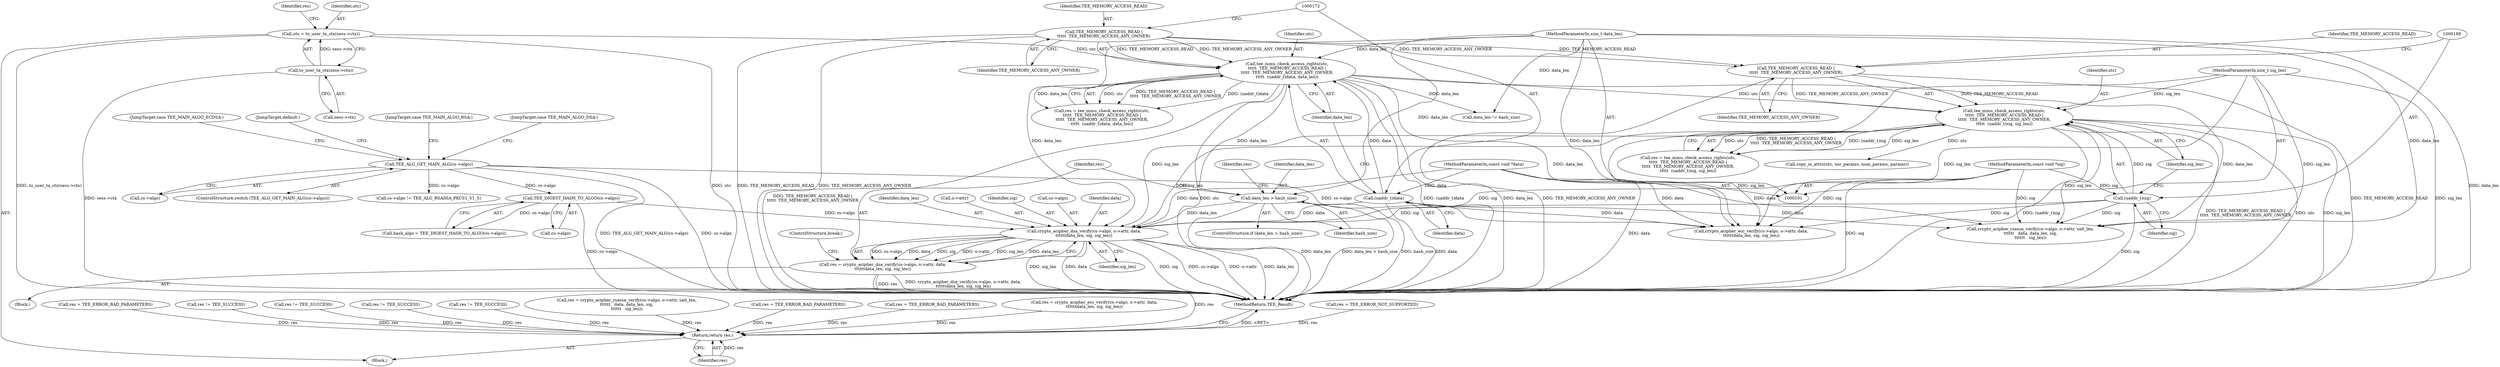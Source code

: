 digraph "0_optee_os_70697bf3c5dc3d201341b01a1a8e5bc6d2fb48f8_0@API" {
"1000351" [label="(Call,crypto_acipher_dsa_verify(cs->algo, o->attr, data,\n\t\t\t\t\t\tdata_len, sig, sig_len))"];
"1000325" [label="(Call,TEE_DIGEST_HASH_TO_ALGO(cs->algo))"];
"1000262" [label="(Call,TEE_ALG_GET_MAIN_ALG(cs->algo))"];
"1000171" [label="(Call,(uaddr_t)data)"];
"1000105" [label="(MethodParameterIn,const void *data)"];
"1000341" [label="(Call,data_len > hash_size)"];
"1000166" [label="(Call,tee_mmu_check_access_rights(utc,\n\t\t\t\t\t  TEE_MEMORY_ACCESS_READ |\n\t\t\t\t\t  TEE_MEMORY_ACCESS_ANY_OWNER,\n\t\t\t\t\t  (uaddr_t)data, data_len))"];
"1000136" [label="(Call,utc = to_user_ta_ctx(sess->ctx))"];
"1000138" [label="(Call,to_user_ta_ctx(sess->ctx))"];
"1000168" [label="(Call,TEE_MEMORY_ACCESS_READ |\n\t\t\t\t\t  TEE_MEMORY_ACCESS_ANY_OWNER)"];
"1000106" [label="(MethodParameterIn,size_t data_len)"];
"1000188" [label="(Call,(uaddr_t)sig)"];
"1000107" [label="(MethodParameterIn,const void *sig)"];
"1000183" [label="(Call,tee_mmu_check_access_rights(utc,\n\t\t\t\t\t  TEE_MEMORY_ACCESS_READ |\n\t\t\t\t\t  TEE_MEMORY_ACCESS_ANY_OWNER,\n\t\t\t\t\t  (uaddr_t)sig, sig_len))"];
"1000185" [label="(Call,TEE_MEMORY_ACCESS_READ |\n\t\t\t\t\t  TEE_MEMORY_ACCESS_ANY_OWNER)"];
"1000108" [label="(MethodParameterIn,size_t sig_len)"];
"1000349" [label="(Call,res = crypto_acipher_dsa_verify(cs->algo, o->attr, data,\n\t\t\t\t\t\tdata_len, sig, sig_len))"];
"1000385" [label="(Return,return res;)"];
"1000379" [label="(Call,res = TEE_ERROR_NOT_SUPPORTED)"];
"1000345" [label="(Call,res = TEE_ERROR_BAD_PARAMETERS)"];
"1000138" [label="(Call,to_user_ta_ctx(sess->ctx))"];
"1000346" [label="(Identifier,res)"];
"1000322" [label="(JumpTarget,case TEE_MAIN_ALGO_DSA:)"];
"1000349" [label="(Call,res = crypto_acipher_dsa_verify(cs->algo, o->attr, data,\n\t\t\t\t\t\tdata_len, sig, sig_len))"];
"1000342" [label="(Identifier,data_len)"];
"1000340" [label="(ControlStructure,if (data_len > hash_size))"];
"1000185" [label="(Call,TEE_MEMORY_ACCESS_READ |\n\t\t\t\t\t  TEE_MEMORY_ACCESS_ANY_OWNER)"];
"1000228" [label="(Call,res != TEE_SUCCESS)"];
"1000187" [label="(Identifier,TEE_MEMORY_ACCESS_ANY_OWNER)"];
"1000343" [label="(Identifier,hash_size)"];
"1000360" [label="(Identifier,sig)"];
"1000107" [label="(MethodParameterIn,const void *sig)"];
"1000288" [label="(Call,res != TEE_SUCCESS)"];
"1000183" [label="(Call,tee_mmu_check_access_rights(utc,\n\t\t\t\t\t  TEE_MEMORY_ACCESS_READ |\n\t\t\t\t\t  TEE_MEMORY_ACCESS_ANY_OWNER,\n\t\t\t\t\t  (uaddr_t)sig, sig_len))"];
"1000363" [label="(JumpTarget,case TEE_MAIN_ALGO_ECDSA:)"];
"1000352" [label="(Call,cs->algo)"];
"1000326" [label="(Call,cs->algo)"];
"1000336" [label="(Call,res != TEE_SUCCESS)"];
"1000106" [label="(MethodParameterIn,size_t data_len)"];
"1000358" [label="(Identifier,data)"];
"1000359" [label="(Identifier,data_len)"];
"1000105" [label="(MethodParameterIn,const void *data)"];
"1000164" [label="(Call,res = tee_mmu_check_access_rights(utc,\n\t\t\t\t\t  TEE_MEMORY_ACCESS_READ |\n\t\t\t\t\t  TEE_MEMORY_ACCESS_ANY_OWNER,\n\t\t\t\t\t  (uaddr_t)data, data_len))"];
"1000168" [label="(Call,TEE_MEMORY_ACCESS_READ |\n\t\t\t\t\t  TEE_MEMORY_ACCESS_ANY_OWNER)"];
"1000171" [label="(Call,(uaddr_t)data)"];
"1000266" [label="(Block,)"];
"1000351" [label="(Call,crypto_acipher_dsa_verify(cs->algo, o->attr, data,\n\t\t\t\t\t\tdata_len, sig, sig_len))"];
"1000325" [label="(Call,TEE_DIGEST_HASH_TO_ALGO(cs->algo))"];
"1000169" [label="(Identifier,TEE_MEMORY_ACCESS_READ)"];
"1000242" [label="(Call,res != TEE_SUCCESS)"];
"1000378" [label="(JumpTarget,default:)"];
"1000137" [label="(Identifier,utc)"];
"1000263" [label="(Call,cs->algo)"];
"1000190" [label="(Identifier,sig)"];
"1000386" [label="(Identifier,res)"];
"1000323" [label="(Call,hash_algo = TEE_DIGEST_HASH_TO_ALGO(cs->algo))"];
"1000261" [label="(ControlStructure,switch (TEE_ALG_GET_MAIN_ALG(cs->algo)))"];
"1000174" [label="(Identifier,data_len)"];
"1000269" [label="(Call,cs->algo != TEE_ALG_RSASSA_PKCS1_V1_5)"];
"1000188" [label="(Call,(uaddr_t)sig)"];
"1000355" [label="(Call,o->attr)"];
"1000136" [label="(Call,utc = to_user_ta_ctx(sess->ctx))"];
"1000181" [label="(Call,res = tee_mmu_check_access_rights(utc,\n\t\t\t\t\t  TEE_MEMORY_ACCESS_READ |\n\t\t\t\t\t  TEE_MEMORY_ACCESS_ANY_OWNER,\n\t\t\t\t\t  (uaddr_t)sig, sig_len))"];
"1000307" [label="(Call,res = crypto_acipher_rsassa_verify(cs->algo, o->attr, salt_len,\n\t\t\t\t\t\t   data, data_len, sig,\n\t\t\t\t\t\t   sig_len))"];
"1000262" [label="(Call,TEE_ALG_GET_MAIN_ALG(cs->algo))"];
"1000184" [label="(Identifier,utc)"];
"1000139" [label="(Call,sess->ctx)"];
"1000267" [label="(JumpTarget,case TEE_MAIN_ALGO_RSA:)"];
"1000109" [label="(Block,)"];
"1000108" [label="(MethodParameterIn,size_t sig_len)"];
"1000166" [label="(Call,tee_mmu_check_access_rights(utc,\n\t\t\t\t\t  TEE_MEMORY_ACCESS_READ |\n\t\t\t\t\t  TEE_MEMORY_ACCESS_ANY_OWNER,\n\t\t\t\t\t  (uaddr_t)data, data_len))"];
"1000361" [label="(Identifier,sig_len)"];
"1000387" [label="(MethodReturn,TEE_Result)"];
"1000350" [label="(Identifier,res)"];
"1000297" [label="(Call,res = TEE_ERROR_BAD_PARAMETERS)"];
"1000366" [label="(Call,crypto_acipher_ecc_verify(cs->algo, o->attr, data,\n\t\t\t\t\t\tdata_len, sig, sig_len))"];
"1000341" [label="(Call,data_len > hash_size)"];
"1000257" [label="(Call,res = TEE_ERROR_BAD_PARAMETERS)"];
"1000143" [label="(Identifier,res)"];
"1000191" [label="(Identifier,sig_len)"];
"1000309" [label="(Call,crypto_acipher_rsassa_verify(cs->algo, o->attr, salt_len,\n\t\t\t\t\t\t   data, data_len, sig,\n\t\t\t\t\t\t   sig_len))"];
"1000173" [label="(Identifier,data)"];
"1000293" [label="(Call,data_len != hash_size)"];
"1000170" [label="(Identifier,TEE_MEMORY_ACCESS_ANY_OWNER)"];
"1000186" [label="(Identifier,TEE_MEMORY_ACCESS_READ)"];
"1000167" [label="(Identifier,utc)"];
"1000385" [label="(Return,return res;)"];
"1000222" [label="(Call,copy_in_attrs(utc, usr_params, num_params, params))"];
"1000362" [label="(ControlStructure,break;)"];
"1000364" [label="(Call,res = crypto_acipher_ecc_verify(cs->algo, o->attr, data,\n\t\t\t\t\t\tdata_len, sig, sig_len))"];
"1000351" -> "1000349"  [label="AST: "];
"1000351" -> "1000361"  [label="CFG: "];
"1000352" -> "1000351"  [label="AST: "];
"1000355" -> "1000351"  [label="AST: "];
"1000358" -> "1000351"  [label="AST: "];
"1000359" -> "1000351"  [label="AST: "];
"1000360" -> "1000351"  [label="AST: "];
"1000361" -> "1000351"  [label="AST: "];
"1000349" -> "1000351"  [label="CFG: "];
"1000351" -> "1000387"  [label="DDG: sig_len"];
"1000351" -> "1000387"  [label="DDG: data"];
"1000351" -> "1000387"  [label="DDG: sig"];
"1000351" -> "1000387"  [label="DDG: cs->algo"];
"1000351" -> "1000387"  [label="DDG: o->attr"];
"1000351" -> "1000387"  [label="DDG: data_len"];
"1000351" -> "1000349"  [label="DDG: cs->algo"];
"1000351" -> "1000349"  [label="DDG: data"];
"1000351" -> "1000349"  [label="DDG: sig"];
"1000351" -> "1000349"  [label="DDG: o->attr"];
"1000351" -> "1000349"  [label="DDG: sig_len"];
"1000351" -> "1000349"  [label="DDG: data_len"];
"1000325" -> "1000351"  [label="DDG: cs->algo"];
"1000171" -> "1000351"  [label="DDG: data"];
"1000105" -> "1000351"  [label="DDG: data"];
"1000341" -> "1000351"  [label="DDG: data_len"];
"1000106" -> "1000351"  [label="DDG: data_len"];
"1000188" -> "1000351"  [label="DDG: sig"];
"1000107" -> "1000351"  [label="DDG: sig"];
"1000183" -> "1000351"  [label="DDG: sig_len"];
"1000108" -> "1000351"  [label="DDG: sig_len"];
"1000325" -> "1000323"  [label="AST: "];
"1000325" -> "1000326"  [label="CFG: "];
"1000326" -> "1000325"  [label="AST: "];
"1000323" -> "1000325"  [label="CFG: "];
"1000325" -> "1000387"  [label="DDG: cs->algo"];
"1000325" -> "1000323"  [label="DDG: cs->algo"];
"1000262" -> "1000325"  [label="DDG: cs->algo"];
"1000262" -> "1000261"  [label="AST: "];
"1000262" -> "1000263"  [label="CFG: "];
"1000263" -> "1000262"  [label="AST: "];
"1000267" -> "1000262"  [label="CFG: "];
"1000322" -> "1000262"  [label="CFG: "];
"1000363" -> "1000262"  [label="CFG: "];
"1000378" -> "1000262"  [label="CFG: "];
"1000262" -> "1000387"  [label="DDG: cs->algo"];
"1000262" -> "1000387"  [label="DDG: TEE_ALG_GET_MAIN_ALG(cs->algo)"];
"1000262" -> "1000269"  [label="DDG: cs->algo"];
"1000262" -> "1000366"  [label="DDG: cs->algo"];
"1000171" -> "1000166"  [label="AST: "];
"1000171" -> "1000173"  [label="CFG: "];
"1000172" -> "1000171"  [label="AST: "];
"1000173" -> "1000171"  [label="AST: "];
"1000174" -> "1000171"  [label="CFG: "];
"1000171" -> "1000387"  [label="DDG: data"];
"1000171" -> "1000166"  [label="DDG: data"];
"1000105" -> "1000171"  [label="DDG: data"];
"1000171" -> "1000309"  [label="DDG: data"];
"1000171" -> "1000366"  [label="DDG: data"];
"1000105" -> "1000101"  [label="AST: "];
"1000105" -> "1000387"  [label="DDG: data"];
"1000105" -> "1000309"  [label="DDG: data"];
"1000105" -> "1000366"  [label="DDG: data"];
"1000341" -> "1000340"  [label="AST: "];
"1000341" -> "1000343"  [label="CFG: "];
"1000342" -> "1000341"  [label="AST: "];
"1000343" -> "1000341"  [label="AST: "];
"1000346" -> "1000341"  [label="CFG: "];
"1000350" -> "1000341"  [label="CFG: "];
"1000341" -> "1000387"  [label="DDG: hash_size"];
"1000341" -> "1000387"  [label="DDG: data_len"];
"1000341" -> "1000387"  [label="DDG: data_len > hash_size"];
"1000166" -> "1000341"  [label="DDG: data_len"];
"1000106" -> "1000341"  [label="DDG: data_len"];
"1000166" -> "1000164"  [label="AST: "];
"1000166" -> "1000174"  [label="CFG: "];
"1000167" -> "1000166"  [label="AST: "];
"1000168" -> "1000166"  [label="AST: "];
"1000174" -> "1000166"  [label="AST: "];
"1000164" -> "1000166"  [label="CFG: "];
"1000166" -> "1000387"  [label="DDG: TEE_MEMORY_ACCESS_READ |\n\t\t\t\t\t  TEE_MEMORY_ACCESS_ANY_OWNER"];
"1000166" -> "1000387"  [label="DDG: utc"];
"1000166" -> "1000387"  [label="DDG: (uaddr_t)data"];
"1000166" -> "1000387"  [label="DDG: data_len"];
"1000166" -> "1000164"  [label="DDG: utc"];
"1000166" -> "1000164"  [label="DDG: TEE_MEMORY_ACCESS_READ |\n\t\t\t\t\t  TEE_MEMORY_ACCESS_ANY_OWNER"];
"1000166" -> "1000164"  [label="DDG: (uaddr_t)data"];
"1000166" -> "1000164"  [label="DDG: data_len"];
"1000136" -> "1000166"  [label="DDG: utc"];
"1000168" -> "1000166"  [label="DDG: TEE_MEMORY_ACCESS_READ"];
"1000168" -> "1000166"  [label="DDG: TEE_MEMORY_ACCESS_ANY_OWNER"];
"1000106" -> "1000166"  [label="DDG: data_len"];
"1000166" -> "1000183"  [label="DDG: utc"];
"1000166" -> "1000293"  [label="DDG: data_len"];
"1000166" -> "1000309"  [label="DDG: data_len"];
"1000166" -> "1000366"  [label="DDG: data_len"];
"1000136" -> "1000109"  [label="AST: "];
"1000136" -> "1000138"  [label="CFG: "];
"1000137" -> "1000136"  [label="AST: "];
"1000138" -> "1000136"  [label="AST: "];
"1000143" -> "1000136"  [label="CFG: "];
"1000136" -> "1000387"  [label="DDG: to_user_ta_ctx(sess->ctx)"];
"1000136" -> "1000387"  [label="DDG: utc"];
"1000138" -> "1000136"  [label="DDG: sess->ctx"];
"1000138" -> "1000139"  [label="CFG: "];
"1000139" -> "1000138"  [label="AST: "];
"1000138" -> "1000387"  [label="DDG: sess->ctx"];
"1000168" -> "1000170"  [label="CFG: "];
"1000169" -> "1000168"  [label="AST: "];
"1000170" -> "1000168"  [label="AST: "];
"1000172" -> "1000168"  [label="CFG: "];
"1000168" -> "1000387"  [label="DDG: TEE_MEMORY_ACCESS_READ"];
"1000168" -> "1000387"  [label="DDG: TEE_MEMORY_ACCESS_ANY_OWNER"];
"1000168" -> "1000185"  [label="DDG: TEE_MEMORY_ACCESS_READ"];
"1000168" -> "1000185"  [label="DDG: TEE_MEMORY_ACCESS_ANY_OWNER"];
"1000106" -> "1000101"  [label="AST: "];
"1000106" -> "1000387"  [label="DDG: data_len"];
"1000106" -> "1000293"  [label="DDG: data_len"];
"1000106" -> "1000309"  [label="DDG: data_len"];
"1000106" -> "1000366"  [label="DDG: data_len"];
"1000188" -> "1000183"  [label="AST: "];
"1000188" -> "1000190"  [label="CFG: "];
"1000189" -> "1000188"  [label="AST: "];
"1000190" -> "1000188"  [label="AST: "];
"1000191" -> "1000188"  [label="CFG: "];
"1000188" -> "1000387"  [label="DDG: sig"];
"1000188" -> "1000183"  [label="DDG: sig"];
"1000107" -> "1000188"  [label="DDG: sig"];
"1000188" -> "1000309"  [label="DDG: sig"];
"1000188" -> "1000366"  [label="DDG: sig"];
"1000107" -> "1000101"  [label="AST: "];
"1000107" -> "1000387"  [label="DDG: sig"];
"1000107" -> "1000309"  [label="DDG: sig"];
"1000107" -> "1000366"  [label="DDG: sig"];
"1000183" -> "1000181"  [label="AST: "];
"1000183" -> "1000191"  [label="CFG: "];
"1000184" -> "1000183"  [label="AST: "];
"1000185" -> "1000183"  [label="AST: "];
"1000191" -> "1000183"  [label="AST: "];
"1000181" -> "1000183"  [label="CFG: "];
"1000183" -> "1000387"  [label="DDG: (uaddr_t)sig"];
"1000183" -> "1000387"  [label="DDG: TEE_MEMORY_ACCESS_READ |\n\t\t\t\t\t  TEE_MEMORY_ACCESS_ANY_OWNER"];
"1000183" -> "1000387"  [label="DDG: utc"];
"1000183" -> "1000387"  [label="DDG: sig_len"];
"1000183" -> "1000181"  [label="DDG: utc"];
"1000183" -> "1000181"  [label="DDG: TEE_MEMORY_ACCESS_READ |\n\t\t\t\t\t  TEE_MEMORY_ACCESS_ANY_OWNER"];
"1000183" -> "1000181"  [label="DDG: (uaddr_t)sig"];
"1000183" -> "1000181"  [label="DDG: sig_len"];
"1000185" -> "1000183"  [label="DDG: TEE_MEMORY_ACCESS_READ"];
"1000185" -> "1000183"  [label="DDG: TEE_MEMORY_ACCESS_ANY_OWNER"];
"1000108" -> "1000183"  [label="DDG: sig_len"];
"1000183" -> "1000222"  [label="DDG: utc"];
"1000183" -> "1000309"  [label="DDG: sig_len"];
"1000183" -> "1000366"  [label="DDG: sig_len"];
"1000185" -> "1000187"  [label="CFG: "];
"1000186" -> "1000185"  [label="AST: "];
"1000187" -> "1000185"  [label="AST: "];
"1000189" -> "1000185"  [label="CFG: "];
"1000185" -> "1000387"  [label="DDG: TEE_MEMORY_ACCESS_READ"];
"1000185" -> "1000387"  [label="DDG: TEE_MEMORY_ACCESS_ANY_OWNER"];
"1000108" -> "1000101"  [label="AST: "];
"1000108" -> "1000387"  [label="DDG: sig_len"];
"1000108" -> "1000309"  [label="DDG: sig_len"];
"1000108" -> "1000366"  [label="DDG: sig_len"];
"1000349" -> "1000266"  [label="AST: "];
"1000350" -> "1000349"  [label="AST: "];
"1000362" -> "1000349"  [label="CFG: "];
"1000349" -> "1000387"  [label="DDG: crypto_acipher_dsa_verify(cs->algo, o->attr, data,\n\t\t\t\t\t\tdata_len, sig, sig_len)"];
"1000349" -> "1000387"  [label="DDG: res"];
"1000349" -> "1000385"  [label="DDG: res"];
"1000385" -> "1000109"  [label="AST: "];
"1000385" -> "1000386"  [label="CFG: "];
"1000386" -> "1000385"  [label="AST: "];
"1000387" -> "1000385"  [label="CFG: "];
"1000385" -> "1000387"  [label="DDG: <RET>"];
"1000386" -> "1000385"  [label="DDG: res"];
"1000364" -> "1000385"  [label="DDG: res"];
"1000297" -> "1000385"  [label="DDG: res"];
"1000257" -> "1000385"  [label="DDG: res"];
"1000345" -> "1000385"  [label="DDG: res"];
"1000307" -> "1000385"  [label="DDG: res"];
"1000336" -> "1000385"  [label="DDG: res"];
"1000242" -> "1000385"  [label="DDG: res"];
"1000228" -> "1000385"  [label="DDG: res"];
"1000379" -> "1000385"  [label="DDG: res"];
"1000288" -> "1000385"  [label="DDG: res"];
}
